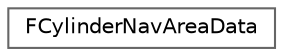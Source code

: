digraph "Graphical Class Hierarchy"
{
 // INTERACTIVE_SVG=YES
 // LATEX_PDF_SIZE
  bgcolor="transparent";
  edge [fontname=Helvetica,fontsize=10,labelfontname=Helvetica,labelfontsize=10];
  node [fontname=Helvetica,fontsize=10,shape=box,height=0.2,width=0.4];
  rankdir="LR";
  Node0 [id="Node000000",label="FCylinderNavAreaData",height=0.2,width=0.4,color="grey40", fillcolor="white", style="filled",URL="$d2/d63/structFCylinderNavAreaData.html",tooltip="Area modifier: cylinder shape."];
}
